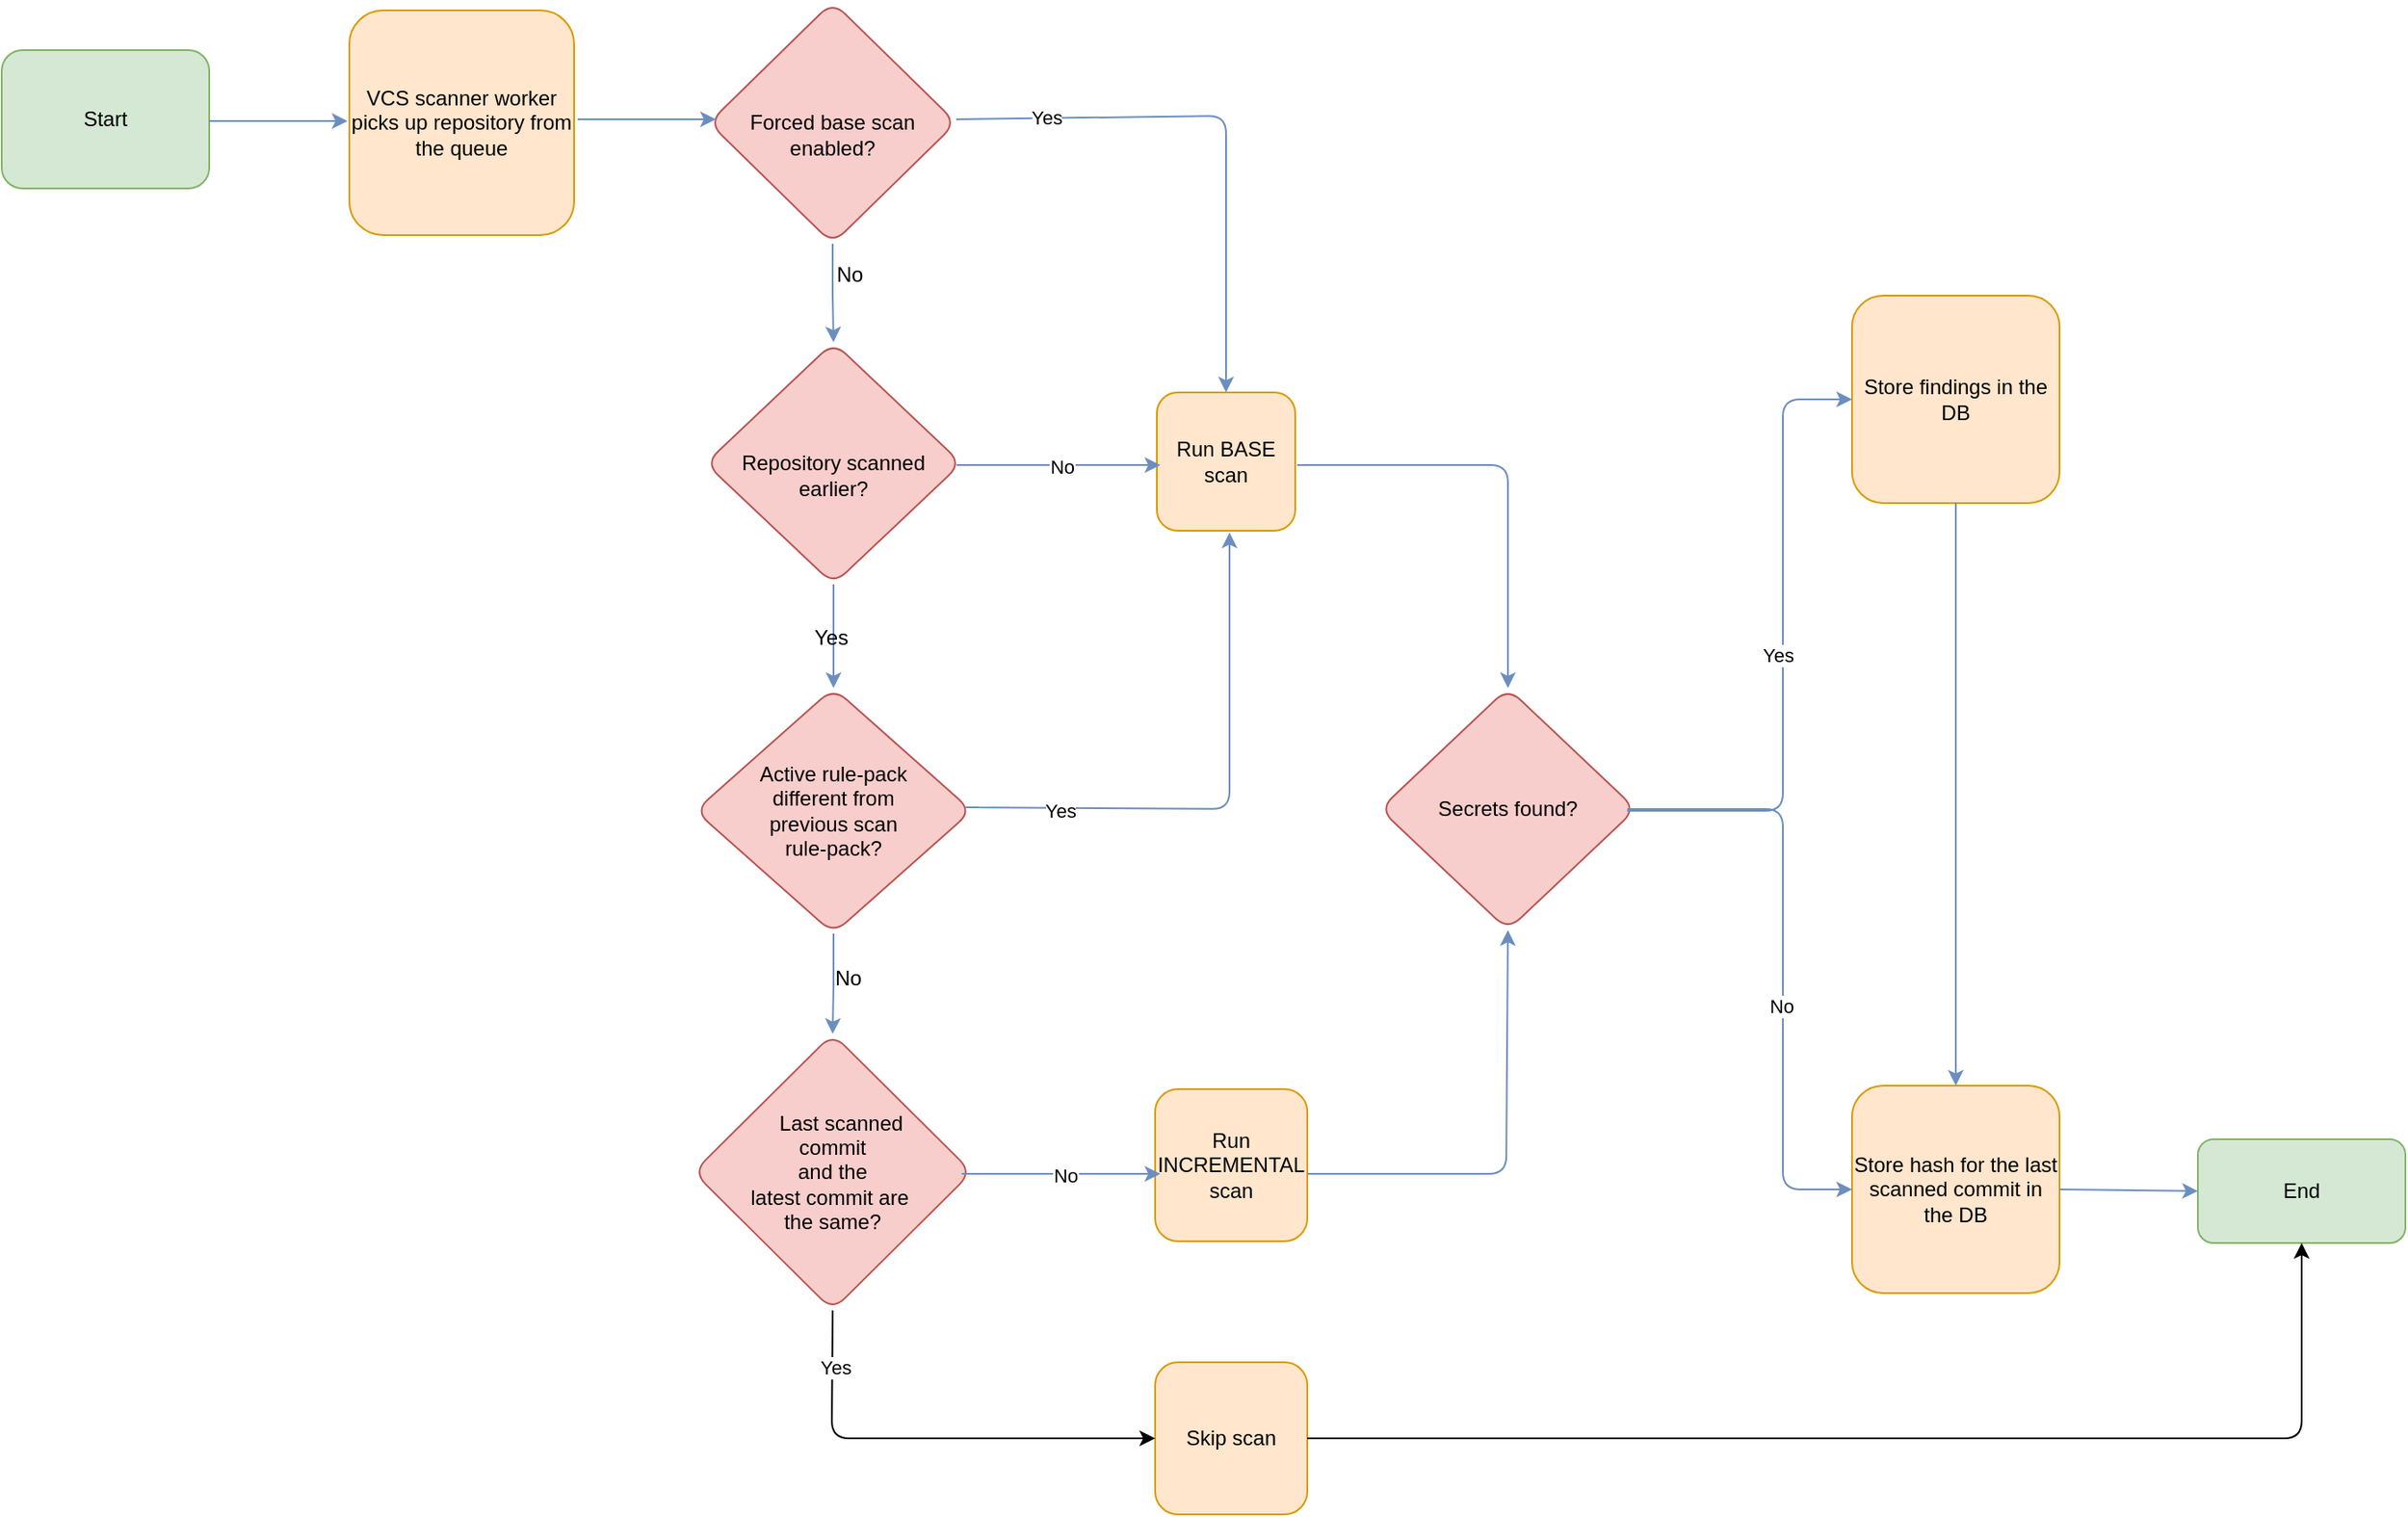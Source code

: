 <mxfile version="11.1.4" type="device"><diagram name="Page-1" id="-QA6rKH03Z_Wp-m-v66E"><mxGraphModel dx="1018" dy="649" grid="1" gridSize="10" guides="1" tooltips="1" connect="1" arrows="1" fold="1" page="1" pageScale="1" pageWidth="827" pageHeight="1169" math="0" shadow="0"><root><mxCell id="0"/><mxCell id="1" parent="0"/><mxCell id="gRvq6je83AL-i1MT_aTI-2" value="Start" style="rounded=1;whiteSpace=wrap;html=1;fillColor=#d5e8d4;strokeColor=#82b366;" parent="1" vertex="1"><mxGeometry x="10" y="121" width="120" height="80" as="geometry"/></mxCell><mxCell id="gRvq6je83AL-i1MT_aTI-4" value="VCS scanner worker picks up repository from the queue" style="whiteSpace=wrap;html=1;aspect=fixed;rounded=1;fillColor=#ffe6cc;strokeColor=#d79b00;" parent="1" vertex="1"><mxGeometry x="211" y="98" width="130" height="130" as="geometry"/></mxCell><mxCell id="8kupJlp833vdgCa_eVdJ-6" style="edgeStyle=orthogonalEdgeStyle;rounded=0;orthogonalLoop=1;jettySize=auto;html=1;exitX=0.5;exitY=1;exitDx=0;exitDy=0;entryX=0.5;entryY=0;entryDx=0;entryDy=0;strokeColor=#6C8EBF;fillColor=#6C8EBF;" edge="1" parent="1" source="gRvq6je83AL-i1MT_aTI-6" target="gRvq6je83AL-i1MT_aTI-7"><mxGeometry relative="1" as="geometry"/></mxCell><mxCell id="8kupJlp833vdgCa_eVdJ-7" value="No" style="text;html=1;resizable=0;points=[];align=center;verticalAlign=middle;labelBackgroundColor=#ffffff;fontStyle=0" vertex="1" connectable="0" parent="8kupJlp833vdgCa_eVdJ-6"><mxGeometry x="-0.368" y="4" relative="1" as="geometry"><mxPoint x="5" as="offset"/></mxGeometry></mxCell><mxCell id="gRvq6je83AL-i1MT_aTI-6" value="&lt;br&gt;Forced base scan enabled?" style="rhombus;whiteSpace=wrap;html=1;rounded=1;fillColor=#f8cecc;strokeColor=#b85450;" parent="1" vertex="1"><mxGeometry x="419" y="93" width="143" height="140" as="geometry"/></mxCell><mxCell id="8kupJlp833vdgCa_eVdJ-1" style="edgeStyle=orthogonalEdgeStyle;rounded=0;orthogonalLoop=1;jettySize=auto;html=1;exitX=0.5;exitY=1;exitDx=0;exitDy=0;entryX=0.5;entryY=0;entryDx=0;entryDy=0;strokeColor=#6C8EBF;fillColor=#6C8EBF;" edge="1" parent="1" source="gRvq6je83AL-i1MT_aTI-7" target="gRvq6je83AL-i1MT_aTI-13"><mxGeometry relative="1" as="geometry"/></mxCell><mxCell id="gRvq6je83AL-i1MT_aTI-7" value="&lt;br&gt;Repository scanned &lt;br&gt;earlier?" style="rhombus;whiteSpace=wrap;html=1;rounded=1;fillColor=#f8cecc;strokeColor=#b85450;" parent="1" vertex="1"><mxGeometry x="417" y="290" width="148" height="140" as="geometry"/></mxCell><mxCell id="gRvq6je83AL-i1MT_aTI-8" value="Run BASE scan" style="whiteSpace=wrap;html=1;aspect=fixed;rounded=1;fillColor=#ffe6cc;strokeColor=#d79b00;" parent="1" vertex="1"><mxGeometry x="678" y="319" width="80" height="80" as="geometry"/></mxCell><mxCell id="gRvq6je83AL-i1MT_aTI-9" value="" style="endArrow=classic;html=1;rounded=1;fillColor=#dae8fc;strokeColor=#6c8ebf;" parent="1" edge="1"><mxGeometry width="50" height="50" relative="1" as="geometry"><mxPoint x="570" y="361" as="sourcePoint"/><mxPoint x="680" y="361" as="targetPoint"/><Array as="points"><mxPoint x="560" y="361"/><mxPoint x="570" y="361"/></Array></mxGeometry></mxCell><mxCell id="gRvq6je83AL-i1MT_aTI-24" value="No" style="edgeLabel;html=1;align=center;verticalAlign=middle;resizable=0;points=[];" parent="gRvq6je83AL-i1MT_aTI-9" vertex="1" connectable="0"><mxGeometry x="0.125" y="-1" relative="1" as="geometry"><mxPoint as="offset"/></mxGeometry></mxCell><mxCell id="gRvq6je83AL-i1MT_aTI-10" value="" style="endArrow=classic;html=1;rounded=1;entryX=0.5;entryY=0;entryDx=0;entryDy=0;fillColor=#dae8fc;strokeColor=#6c8ebf;" parent="1" target="gRvq6je83AL-i1MT_aTI-8" edge="1"><mxGeometry width="50" height="50" relative="1" as="geometry"><mxPoint x="562" y="161" as="sourcePoint"/><mxPoint x="718" y="222" as="targetPoint"/><Array as="points"><mxPoint x="562" y="161"/><mxPoint x="718" y="159"/></Array></mxGeometry></mxCell><mxCell id="gRvq6je83AL-i1MT_aTI-25" value="Yes" style="edgeLabel;html=1;align=center;verticalAlign=middle;resizable=0;points=[];" parent="gRvq6je83AL-i1MT_aTI-10" vertex="1" connectable="0"><mxGeometry x="-0.671" y="1" relative="1" as="geometry"><mxPoint as="offset"/></mxGeometry></mxCell><mxCell id="8kupJlp833vdgCa_eVdJ-3" style="edgeStyle=orthogonalEdgeStyle;rounded=0;orthogonalLoop=1;jettySize=auto;html=1;exitX=0.5;exitY=1;exitDx=0;exitDy=0;entryX=0.5;entryY=0;entryDx=0;entryDy=0;strokeColor=#6C8EBF;fillColor=#6C8EBF;" edge="1" parent="1" source="gRvq6je83AL-i1MT_aTI-13" target="gRvq6je83AL-i1MT_aTI-26"><mxGeometry relative="1" as="geometry"/></mxCell><mxCell id="gRvq6je83AL-i1MT_aTI-13" value="Active rule-pack &lt;br&gt;different from &lt;br&gt;previous scan &lt;br&gt;rule-pack?" style="rhombus;whiteSpace=wrap;html=1;rounded=1;fillColor=#f8cecc;strokeColor=#b85450;" parent="1" vertex="1"><mxGeometry x="411" y="490" width="160" height="142" as="geometry"/></mxCell><mxCell id="gRvq6je83AL-i1MT_aTI-21" value="" style="endArrow=classic;html=1;rounded=1;endFill=1;fillColor=#dae8fc;strokeColor=#6c8ebf;" parent="1" edge="1"><mxGeometry width="50" height="50" relative="1" as="geometry"><mxPoint x="575" y="559" as="sourcePoint"/><mxPoint x="720" y="400" as="targetPoint"/><Array as="points"><mxPoint x="565" y="559"/><mxPoint x="575" y="559"/><mxPoint x="720" y="560"/></Array></mxGeometry></mxCell><mxCell id="gRvq6je83AL-i1MT_aTI-23" value="Yes" style="edgeLabel;html=1;align=center;verticalAlign=middle;resizable=0;points=[];" parent="gRvq6je83AL-i1MT_aTI-21" vertex="1" connectable="0"><mxGeometry x="-0.589" y="-1" relative="1" as="geometry"><mxPoint as="offset"/></mxGeometry></mxCell><mxCell id="gRvq6je83AL-i1MT_aTI-26" value="&amp;nbsp; &amp;nbsp;Last scanned &lt;br&gt;commit &lt;br&gt;and the &lt;br&gt;latest commit are&amp;nbsp;&lt;br&gt;the same?" style="rhombus;whiteSpace=wrap;html=1;rounded=1;fillColor=#f8cecc;strokeColor=#b85450;" parent="1" vertex="1"><mxGeometry x="410" y="690" width="161" height="160" as="geometry"/></mxCell><mxCell id="gRvq6je83AL-i1MT_aTI-28" value="Run INCREMENTAL scan" style="whiteSpace=wrap;html=1;aspect=fixed;rounded=1;fillColor=#ffe6cc;strokeColor=#d79b00;" parent="1" vertex="1"><mxGeometry x="677" y="722" width="88" height="88" as="geometry"/></mxCell><mxCell id="gRvq6je83AL-i1MT_aTI-29" value="" style="endArrow=classic;html=1;rounded=1;fillColor=#dae8fc;strokeColor=#6c8ebf;" parent="1" edge="1"><mxGeometry width="50" height="50" relative="1" as="geometry"><mxPoint x="573" y="771" as="sourcePoint"/><mxPoint x="680" y="771" as="targetPoint"/><Array as="points"><mxPoint x="563" y="771"/><mxPoint x="573" y="771"/></Array></mxGeometry></mxCell><mxCell id="gRvq6je83AL-i1MT_aTI-30" value="No" style="edgeLabel;html=1;align=center;verticalAlign=middle;resizable=0;points=[];" parent="gRvq6je83AL-i1MT_aTI-29" vertex="1" connectable="0"><mxGeometry x="0.125" y="-1" relative="1" as="geometry"><mxPoint as="offset"/></mxGeometry></mxCell><mxCell id="gRvq6je83AL-i1MT_aTI-34" value="" style="endArrow=classic;html=1;rounded=1;entryX=0.5;entryY=0;entryDx=0;entryDy=0;fillColor=#dae8fc;strokeColor=#6c8ebf;" parent="1" target="gRvq6je83AL-i1MT_aTI-39" edge="1"><mxGeometry width="50" height="50" relative="1" as="geometry"><mxPoint x="767" y="361" as="sourcePoint"/><mxPoint x="880" y="360" as="targetPoint"/><Array as="points"><mxPoint x="757" y="361"/><mxPoint x="767" y="361"/><mxPoint x="881" y="361"/></Array></mxGeometry></mxCell><mxCell id="gRvq6je83AL-i1MT_aTI-38" value="" style="endArrow=classic;html=1;rounded=1;entryX=0.5;entryY=1;entryDx=0;entryDy=0;fillColor=#dae8fc;strokeColor=#6c8ebf;" parent="1" target="gRvq6je83AL-i1MT_aTI-39" edge="1"><mxGeometry width="50" height="50" relative="1" as="geometry"><mxPoint x="773" y="771" as="sourcePoint"/><mxPoint x="883" y="771" as="targetPoint"/><Array as="points"><mxPoint x="763" y="771"/><mxPoint x="773" y="771"/><mxPoint x="880" y="771"/></Array></mxGeometry></mxCell><mxCell id="gRvq6je83AL-i1MT_aTI-39" value="Secrets found?" style="rhombus;whiteSpace=wrap;html=1;rounded=1;fillColor=#f8cecc;strokeColor=#b85450;" parent="1" vertex="1"><mxGeometry x="807" y="490" width="148" height="140" as="geometry"/></mxCell><mxCell id="gRvq6je83AL-i1MT_aTI-40" value="Store findings in the DB" style="whiteSpace=wrap;html=1;aspect=fixed;rounded=1;fillColor=#ffe6cc;strokeColor=#d79b00;" parent="1" vertex="1"><mxGeometry x="1080" y="263" width="120" height="120" as="geometry"/></mxCell><mxCell id="gRvq6je83AL-i1MT_aTI-41" value="Store hash for the last scanned commit in the DB" style="whiteSpace=wrap;html=1;aspect=fixed;rounded=1;fillColor=#ffe6cc;strokeColor=#d79b00;" parent="1" vertex="1"><mxGeometry x="1080" y="720" width="120" height="120" as="geometry"/></mxCell><mxCell id="gRvq6je83AL-i1MT_aTI-42" value="" style="endArrow=classic;html=1;rounded=1;entryX=0;entryY=0.5;entryDx=0;entryDy=0;fillColor=#dae8fc;strokeColor=#6c8ebf;" parent="1" target="gRvq6je83AL-i1MT_aTI-40" edge="1"><mxGeometry width="50" height="50" relative="1" as="geometry"><mxPoint x="957" y="561" as="sourcePoint"/><mxPoint x="1071" y="690" as="targetPoint"/><Array as="points"><mxPoint x="947" y="561"/><mxPoint x="1040" y="561"/><mxPoint x="1040" y="323"/></Array></mxGeometry></mxCell><mxCell id="gRvq6je83AL-i1MT_aTI-45" value="Yes" style="edgeLabel;html=1;align=center;verticalAlign=middle;resizable=0;points=[];" parent="gRvq6je83AL-i1MT_aTI-42" vertex="1" connectable="0"><mxGeometry x="0.013" y="3" relative="1" as="geometry"><mxPoint as="offset"/></mxGeometry></mxCell><mxCell id="gRvq6je83AL-i1MT_aTI-44" value="" style="endArrow=classic;html=1;rounded=1;entryX=0;entryY=0.5;entryDx=0;entryDy=0;fillColor=#dae8fc;strokeColor=#6c8ebf;" parent="1" target="gRvq6je83AL-i1MT_aTI-41" edge="1"><mxGeometry width="50" height="50" relative="1" as="geometry"><mxPoint x="950" y="560" as="sourcePoint"/><mxPoint x="1087" y="429" as="targetPoint"/><Array as="points"><mxPoint x="1040" y="560"/><mxPoint x="1040" y="780"/></Array></mxGeometry></mxCell><mxCell id="gRvq6je83AL-i1MT_aTI-46" value="No" style="edgeLabel;html=1;align=center;verticalAlign=middle;resizable=0;points=[];" parent="gRvq6je83AL-i1MT_aTI-44" vertex="1" connectable="0"><mxGeometry x="0.166" y="-1" relative="1" as="geometry"><mxPoint as="offset"/></mxGeometry></mxCell><mxCell id="gRvq6je83AL-i1MT_aTI-47" value="" style="endArrow=classic;html=1;rounded=0;exitX=0.5;exitY=1;exitDx=0;exitDy=0;entryX=0.5;entryY=0;entryDx=0;entryDy=0;fillColor=#dae8fc;strokeColor=#6c8ebf;" parent="1" source="gRvq6je83AL-i1MT_aTI-40" target="gRvq6je83AL-i1MT_aTI-41" edge="1"><mxGeometry width="50" height="50" relative="1" as="geometry"><mxPoint x="890" y="610" as="sourcePoint"/><mxPoint x="940" y="560" as="targetPoint"/></mxGeometry></mxCell><mxCell id="gRvq6je83AL-i1MT_aTI-48" value="End" style="rounded=1;whiteSpace=wrap;html=1;fillColor=#d5e8d4;strokeColor=#82b366;" parent="1" vertex="1"><mxGeometry x="1280" y="751" width="120" height="60" as="geometry"/></mxCell><mxCell id="gRvq6je83AL-i1MT_aTI-49" value="" style="endArrow=classic;html=1;rounded=0;entryX=0;entryY=0.5;entryDx=0;entryDy=0;exitX=1;exitY=0.5;exitDx=0;exitDy=0;fillColor=#dae8fc;strokeColor=#6c8ebf;" parent="1" source="gRvq6je83AL-i1MT_aTI-41" target="gRvq6je83AL-i1MT_aTI-48" edge="1"><mxGeometry width="50" height="50" relative="1" as="geometry"><mxPoint x="890" y="710" as="sourcePoint"/><mxPoint x="940" y="660" as="targetPoint"/></mxGeometry></mxCell><mxCell id="gRvq6je83AL-i1MT_aTI-50" value="" style="endArrow=classic;html=1;rounded=0;exitX=1;exitY=0.5;exitDx=0;exitDy=0;fillColor=#dae8fc;strokeColor=#6c8ebf;" parent="1" edge="1"><mxGeometry width="50" height="50" relative="1" as="geometry"><mxPoint x="130" y="162" as="sourcePoint"/><mxPoint x="210" y="162" as="targetPoint"/></mxGeometry></mxCell><mxCell id="gRvq6je83AL-i1MT_aTI-51" value="" style="endArrow=classic;html=1;rounded=0;fillColor=#dae8fc;strokeColor=#6c8ebf;" parent="1" edge="1"><mxGeometry width="50" height="50" relative="1" as="geometry"><mxPoint x="343" y="161" as="sourcePoint"/><mxPoint x="423" y="161" as="targetPoint"/></mxGeometry></mxCell><mxCell id="JZezPgyl7Efj2q0WPFvL-1" value="Skip scan" style="whiteSpace=wrap;html=1;aspect=fixed;rounded=1;fillColor=#ffe6cc;strokeColor=#d79b00;" parent="1" vertex="1"><mxGeometry x="677" y="880" width="88" height="88" as="geometry"/></mxCell><mxCell id="JZezPgyl7Efj2q0WPFvL-2" value="" style="endArrow=classic;html=1;rounded=1;exitX=0.5;exitY=1;exitDx=0;exitDy=0;entryX=0;entryY=0.5;entryDx=0;entryDy=0;" parent="1" source="gRvq6je83AL-i1MT_aTI-26" target="JZezPgyl7Efj2q0WPFvL-1" edge="1"><mxGeometry width="50" height="50" relative="1" as="geometry"><mxPoint x="710" y="820" as="sourcePoint"/><mxPoint x="760" y="770" as="targetPoint"/><Array as="points"><mxPoint x="490" y="924"/></Array></mxGeometry></mxCell><mxCell id="JZezPgyl7Efj2q0WPFvL-4" value="Yes" style="edgeLabel;html=1;align=center;verticalAlign=middle;resizable=0;points=[];" parent="JZezPgyl7Efj2q0WPFvL-2" vertex="1" connectable="0"><mxGeometry x="-0.751" y="1" relative="1" as="geometry"><mxPoint as="offset"/></mxGeometry></mxCell><mxCell id="JZezPgyl7Efj2q0WPFvL-3" value="" style="endArrow=classic;html=1;rounded=1;exitX=1;exitY=0.5;exitDx=0;exitDy=0;entryX=0.5;entryY=1;entryDx=0;entryDy=0;" parent="1" source="JZezPgyl7Efj2q0WPFvL-1" target="gRvq6je83AL-i1MT_aTI-48" edge="1"><mxGeometry width="50" height="50" relative="1" as="geometry"><mxPoint x="1100" y="820" as="sourcePoint"/><mxPoint x="1150" y="770" as="targetPoint"/><Array as="points"><mxPoint x="1340" y="924"/></Array></mxGeometry></mxCell><mxCell id="8kupJlp833vdgCa_eVdJ-2" value="Yes" style="text;html=1;resizable=0;points=[];autosize=1;align=left;verticalAlign=top;spacingTop=-4;" vertex="1" parent="1"><mxGeometry x="478" y="451" width="40" height="20" as="geometry"/></mxCell><mxCell id="8kupJlp833vdgCa_eVdJ-4" value="No" style="text;html=1;resizable=0;points=[];autosize=1;align=left;verticalAlign=top;spacingTop=-4;" vertex="1" parent="1"><mxGeometry x="490" y="648" width="30" height="20" as="geometry"/></mxCell></root></mxGraphModel></diagram></mxfile>